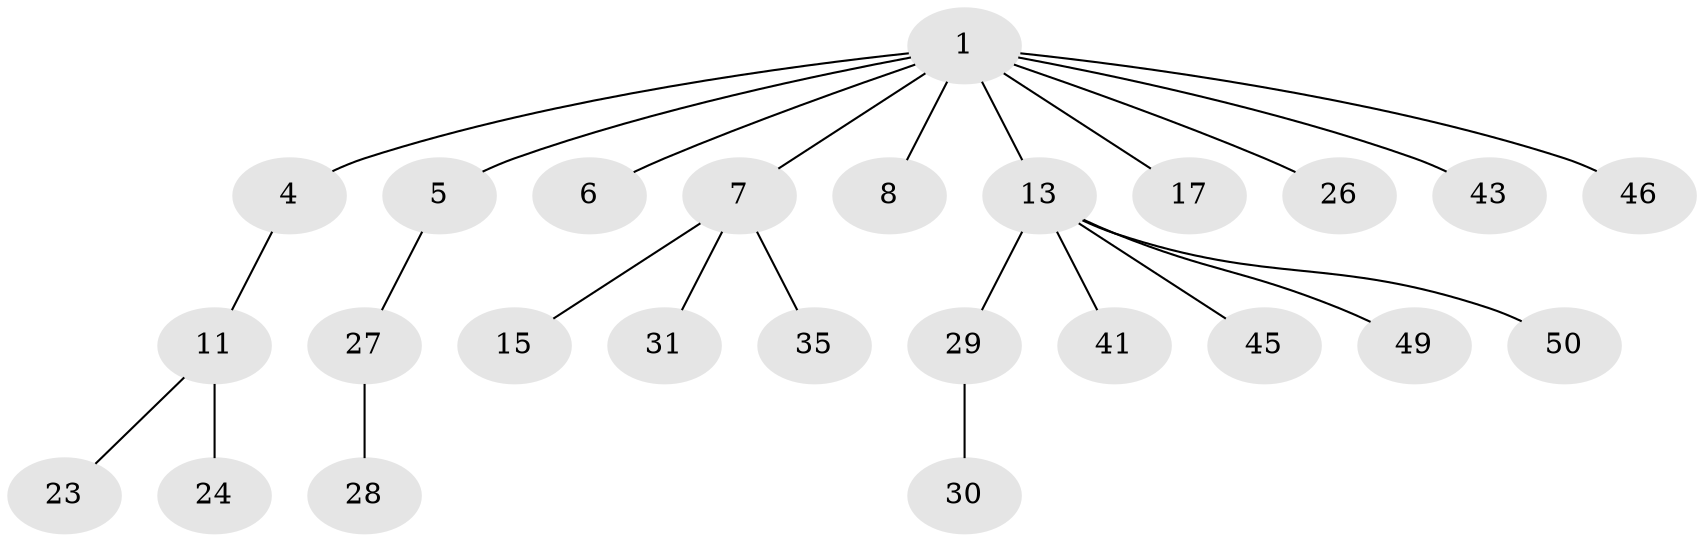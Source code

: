 // original degree distribution, {4: 0.08, 6: 0.04, 5: 0.02, 2: 0.24, 1: 0.52, 3: 0.1}
// Generated by graph-tools (version 1.1) at 2025/19/03/04/25 18:19:07]
// undirected, 25 vertices, 24 edges
graph export_dot {
graph [start="1"]
  node [color=gray90,style=filled];
  1 [super="+2+3+12"];
  4 [super="+33+39+9+18"];
  5 [super="+10"];
  6;
  7 [super="+16"];
  8;
  11 [super="+14+22+36"];
  13 [super="+21"];
  15;
  17;
  23 [super="+44"];
  24;
  26;
  27;
  28 [super="+38"];
  29 [super="+37"];
  30 [super="+34+42"];
  31;
  35;
  41;
  43;
  45;
  46;
  49;
  50;
  1 -- 17;
  1 -- 5;
  1 -- 46;
  1 -- 6;
  1 -- 4;
  1 -- 7;
  1 -- 8;
  1 -- 43;
  1 -- 26;
  1 -- 13;
  4 -- 11;
  5 -- 27;
  7 -- 15;
  7 -- 35;
  7 -- 31;
  11 -- 24;
  11 -- 23;
  13 -- 29;
  13 -- 41;
  13 -- 45;
  13 -- 49;
  13 -- 50;
  27 -- 28;
  29 -- 30;
}
